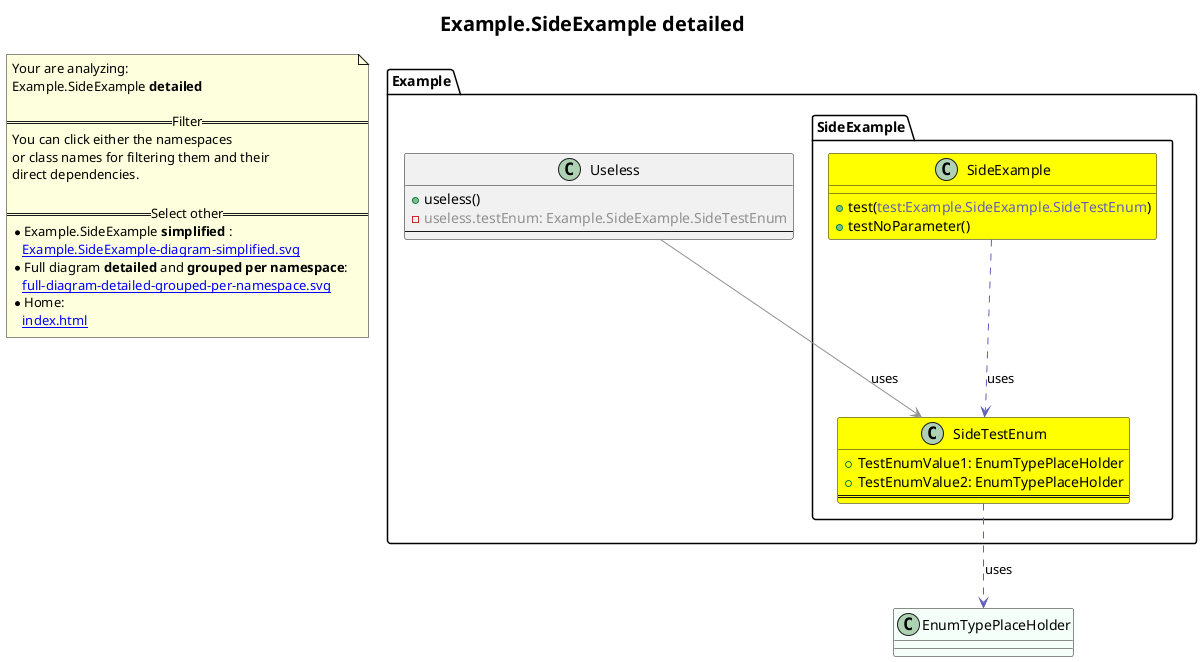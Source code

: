 @startuml
title <size:20>Example.SideExample **detailed** </size>
note "Your are analyzing:\nExample.SideExample **detailed** \n\n==Filter==\nYou can click either the namespaces \nor class names for filtering them and their\ndirect dependencies.\n\n==Select other==\n* Example.SideExample **simplified** :\n   [[Example.SideExample-diagram-simplified.svg]]\n* Full diagram **detailed** and **grouped per namespace**:\n   [[full-diagram-detailed-grouped-per-namespace.svg]]\n* Home:\n   [[index.html]]" as FloatingNote
class EnumTypePlaceHolder [[EnumTypePlaceHolder-diagram-detailed.svg]] #MintCream {
}
class Example.Useless [[Example.Useless-diagram-detailed.svg]]  {
  + useless(<font color="6060BB"></font>)
  - <font color="909090">useless.testEnum: Example.SideExample.SideTestEnum</font>
--
}
  class Example.SideExample.SideTestEnum [[Example.SideExample.SideTestEnum-diagram-detailed.svg]] #yellow {
    + TestEnumValue1: EnumTypePlaceHolder
    + TestEnumValue2: EnumTypePlaceHolder
==
  }
  class Example.SideExample.SideExample [[Example.SideExample.SideExample-diagram-detailed.svg]] #yellow {
    + test(<font color="6060BB">test:Example.SideExample.SideTestEnum</font>)
    + testNoParameter(<font color="6060BB"></font>)
  }
 ' *************************************** 
 ' *************************************** 
 ' *************************************** 
' Class relations extracted from namespace:
' 
' Class relations extracted from namespace:
' Example
Example.Useless -[#909090]-> Example.SideExample.SideTestEnum  : uses 
' Class relations extracted from namespace:
' Example.SideExample
Example.SideExample.SideTestEnum .[#6060BB].> EnumTypePlaceHolder  : uses 
Example.SideExample.SideExample .[#6060BB].> Example.SideExample.SideTestEnum  : uses 
@enduml
